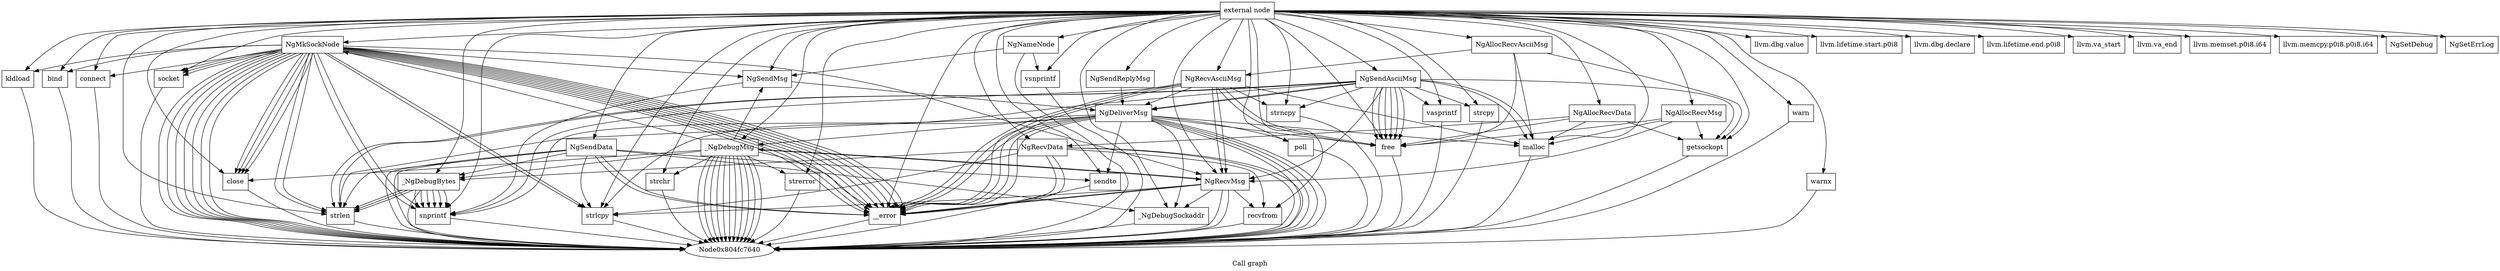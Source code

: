 digraph "Call graph" {
	label="Call graph";

	Node0x804fc7610 [shape=record,label="{external node}"];
	Node0x804fc7610 -> Node0x804fc76a0;
	Node0x804fc7610 -> Node0x804fc7b20;
	Node0x804fc7610 -> Node0x804fc7b80;
	Node0x804fc7610 -> Node0x804fc7be0;
	Node0x804fc7610 -> Node0x804fc7700;
	Node0x804fc7610 -> Node0x804fc7760;
	Node0x804fc7610 -> Node0x804fc77c0;
	Node0x804fc7610 -> Node0x804fc7820;
	Node0x804fc7610 -> Node0x804fc7880;
	Node0x804fc7610 -> Node0x804fc78e0;
	Node0x804fc7610 -> Node0x804fc7c40;
	Node0x804fc7610 -> Node0x804fc7a00;
	Node0x804fc7610 -> Node0x804fc7a60;
	Node0x804fc7610 -> Node0x804fc7ac0;
	Node0x804fc7610 -> Node0x804fc7ca0;
	Node0x804fc7610 -> Node0x804fc7d60;
	Node0x804fc7610 -> Node0x804fc7d00;
	Node0x804fc7610 -> Node0x804fc7dc0;
	Node0x804fc7610 -> Node0x804fc7e20;
	Node0x804fc7610 -> Node0x804fc7e80;
	Node0x804fc7610 -> Node0x804fc7f40;
	Node0x804fc7610 -> Node0x804fc7fa0;
	Node0x804fc7610 -> Node0x80502c000;
	Node0x804fc7610 -> Node0x80502c060;
	Node0x804fc7610 -> Node0x80502c0c0;
	Node0x804fc7610 -> Node0x80502c180;
	Node0x804fc7610 -> Node0x804fc7940;
	Node0x804fc7610 -> Node0x80502c240;
	Node0x804fc7610 -> Node0x80502c360;
	Node0x804fc7610 -> Node0x80502c300;
	Node0x804fc7610 -> Node0x80502c3c0;
	Node0x804fc7610 -> Node0x80502c420;
	Node0x804fc7610 -> Node0x80502c480;
	Node0x804fc7610 -> Node0x80502c4e0;
	Node0x804fc7610 -> Node0x804fc79a0;
	Node0x804fc7610 -> Node0x80502c540;
	Node0x804fc7610 -> Node0x80502c5a0;
	Node0x804fc7610 -> Node0x80502c600;
	Node0x804fc7610 -> Node0x80502c660;
	Node0x804fc7610 -> Node0x80502c6c0;
	Node0x804fc7610 -> Node0x80502c720;
	Node0x804fc7610 -> Node0x80502c780;
	Node0x804fc7610 -> Node0x80502c7e0;
	Node0x804fc7610 -> Node0x80502c120;
	Node0x804fc7610 -> Node0x80502c2a0;
	Node0x804fc7610 -> Node0x80502c840;
	Node0x804fc7610 -> Node0x80502c8a0;
	Node0x804fc7610 -> Node0x804fc7ee0;
	Node0x804fc76a0 [shape=record,label="{NgMkSockNode}"];
	Node0x804fc76a0 -> Node0x804fc7700;
	Node0x804fc76a0 -> Node0x804fc7760;
	Node0x804fc76a0 -> Node0x804fc77c0;
	Node0x804fc76a0 -> Node0x804fc7760;
	Node0x804fc76a0 -> Node0x804fc7640;
	Node0x804fc76a0 -> Node0x804fc7700;
	Node0x804fc76a0 -> Node0x804fc7760;
	Node0x804fc76a0 -> Node0x804fc7640;
	Node0x804fc76a0 -> Node0x804fc7820;
	Node0x804fc76a0 -> Node0x804fc7880;
	Node0x804fc76a0 -> Node0x804fc78e0;
	Node0x804fc76a0 -> Node0x804fc7760;
	Node0x804fc76a0 -> Node0x804fc7640;
	Node0x804fc76a0 -> Node0x804fc7940;
	Node0x804fc76a0 -> Node0x804fc7760;
	Node0x804fc76a0 -> Node0x804fc7640;
	Node0x804fc76a0 -> Node0x804fc79a0;
	Node0x804fc76a0 -> Node0x804fc7760;
	Node0x804fc76a0 -> Node0x804fc7640;
	Node0x804fc76a0 -> Node0x804fc7a00;
	Node0x804fc76a0 -> Node0x804fc7820;
	Node0x804fc76a0 -> Node0x804fc7700;
	Node0x804fc76a0 -> Node0x804fc7760;
	Node0x804fc76a0 -> Node0x804fc7640;
	Node0x804fc76a0 -> Node0x804fc7a00;
	Node0x804fc76a0 -> Node0x804fc7880;
	Node0x804fc76a0 -> Node0x804fc7a60;
	Node0x804fc76a0 -> Node0x804fc7760;
	Node0x804fc76a0 -> Node0x804fc7640;
	Node0x804fc76a0 -> Node0x804fc7ac0;
	Node0x804fc76a0 -> Node0x804fc7ac0;
	Node0x804fc76a0 -> Node0x804fc7ac0;
	Node0x804fc76a0 -> Node0x804fc7ac0;
	Node0x804fc76a0 -> Node0x804fc7760;
	Node0x804fc7b20 [shape=record,label="{llvm.dbg.value}"];
	Node0x804fc7b80 [shape=record,label="{llvm.lifetime.start.p0i8}"];
	Node0x804fc7be0 [shape=record,label="{llvm.dbg.declare}"];
	Node0x804fc7700 [shape=record,label="{socket}"];
	Node0x804fc7700 -> Node0x804fc7640;
	Node0x804fc7760 [shape=record,label="{__error}"];
	Node0x804fc7760 -> Node0x804fc7640;
	Node0x804fc77c0 [shape=record,label="{kldload}"];
	Node0x804fc77c0 -> Node0x804fc7640;
	Node0x804fc7820 [shape=record,label="{strlcpy}"];
	Node0x804fc7820 -> Node0x804fc7640;
	Node0x804fc7880 [shape=record,label="{strlen}"];
	Node0x804fc7880 -> Node0x804fc7640;
	Node0x804fc78e0 [shape=record,label="{bind}"];
	Node0x804fc78e0 -> Node0x804fc7640;
	Node0x804fc7c40 [shape=record,label="{llvm.lifetime.end.p0i8}"];
	Node0x804fc7a00 [shape=record,label="{snprintf}"];
	Node0x804fc7a00 -> Node0x804fc7640;
	Node0x804fc7a60 [shape=record,label="{connect}"];
	Node0x804fc7a60 -> Node0x804fc7640;
	Node0x804fc7ac0 [shape=record,label="{close}"];
	Node0x804fc7ac0 -> Node0x804fc7640;
	Node0x804fc7ca0 [shape=record,label="{NgNameNode}"];
	Node0x804fc7ca0 -> Node0x804fc7d00;
	Node0x804fc7ca0 -> Node0x804fc7940;
	Node0x804fc7ca0 -> Node0x804fc7640;
	Node0x804fc7d60 [shape=record,label="{llvm.va_start}"];
	Node0x804fc7d00 [shape=record,label="{vsnprintf}"];
	Node0x804fc7d00 -> Node0x804fc7640;
	Node0x804fc7dc0 [shape=record,label="{llvm.va_end}"];
	Node0x804fc7e20 [shape=record,label="{NgRecvData}"];
	Node0x804fc7e20 -> Node0x804fc7e80;
	Node0x804fc7e20 -> Node0x804fc7760;
	Node0x804fc7e20 -> Node0x804fc7640;
	Node0x804fc7e20 -> Node0x804fc7760;
	Node0x804fc7e20 -> Node0x804fc7820;
	Node0x804fc7e20 -> Node0x804fc7640;
	Node0x804fc7e20 -> Node0x804fc7ee0;
	Node0x804fc7e80 [shape=record,label="{recvfrom}"];
	Node0x804fc7e80 -> Node0x804fc7640;
	Node0x804fc7f40 [shape=record,label="{NgAllocRecvData}"];
	Node0x804fc7f40 -> Node0x804fc7fa0;
	Node0x804fc7f40 -> Node0x80502c000;
	Node0x804fc7f40 -> Node0x804fc7e20;
	Node0x804fc7f40 -> Node0x80502c060;
	Node0x804fc7fa0 [shape=record,label="{getsockopt}"];
	Node0x804fc7fa0 -> Node0x804fc7640;
	Node0x80502c000 [shape=record,label="{malloc}"];
	Node0x80502c000 -> Node0x804fc7640;
	Node0x80502c060 [shape=record,label="{free}"];
	Node0x80502c060 -> Node0x804fc7640;
	Node0x80502c0c0 [shape=record,label="{NgSendData}"];
	Node0x80502c0c0 -> Node0x804fc7820;
	Node0x80502c0c0 -> Node0x804fc7880;
	Node0x80502c0c0 -> Node0x804fc7640;
	Node0x80502c0c0 -> Node0x80502c120;
	Node0x80502c0c0 -> Node0x804fc7ee0;
	Node0x80502c0c0 -> Node0x80502c180;
	Node0x80502c0c0 -> Node0x804fc7760;
	Node0x80502c0c0 -> Node0x804fc7640;
	Node0x80502c0c0 -> Node0x804fc7760;
	Node0x80502c180 [shape=record,label="{sendto}"];
	Node0x80502c180 -> Node0x804fc7640;
	Node0x804fc7940 [shape=record,label="{NgSendMsg}"];
	Node0x804fc7940 -> Node0x804fc7a00;
	Node0x804fc7940 -> Node0x80502c1e0;
	Node0x80502c240 [shape=record,label="{llvm.memset.p0i8.i64}"];
	Node0x80502c1e0 [shape=record,label="{NgDeliverMsg}"];
	Node0x80502c1e0 -> Node0x80502c000;
	Node0x80502c1e0 -> Node0x804fc7760;
	Node0x80502c1e0 -> Node0x804fc7640;
	Node0x80502c1e0 -> Node0x804fc7820;
	Node0x80502c1e0 -> Node0x804fc7880;
	Node0x80502c1e0 -> Node0x804fc7640;
	Node0x80502c1e0 -> Node0x80502c120;
	Node0x80502c1e0 -> Node0x80502c2a0;
	Node0x80502c1e0 -> Node0x80502c180;
	Node0x80502c1e0 -> Node0x804fc7760;
	Node0x80502c1e0 -> Node0x804fc7640;
	Node0x80502c1e0 -> Node0x80502c300;
	Node0x80502c1e0 -> Node0x804fc7760;
	Node0x80502c1e0 -> Node0x804fc7640;
	Node0x80502c1e0 -> Node0x80502c060;
	Node0x80502c1e0 -> Node0x804fc7760;
	Node0x80502c360 [shape=record,label="{llvm.memcpy.p0i8.p0i8.i64}"];
	Node0x80502c300 [shape=record,label="{poll}"];
	Node0x80502c300 -> Node0x804fc7640;
	Node0x80502c3c0 [shape=record,label="{NgSendAsciiMsg}"];
	Node0x80502c3c0 -> Node0x80502c420;
	Node0x80502c3c0 -> Node0x804fc7880;
	Node0x80502c3c0 -> Node0x80502c000;
	Node0x80502c3c0 -> Node0x80502c060;
	Node0x80502c3c0 -> Node0x80502c480;
	Node0x80502c3c0 -> Node0x80502c4e0;
	Node0x80502c3c0 -> Node0x804fc7880;
	Node0x80502c3c0 -> Node0x80502c060;
	Node0x80502c3c0 -> Node0x804fc7a00;
	Node0x80502c3c0 -> Node0x80502c1e0;
	Node0x80502c3c0 -> Node0x80502c060;
	Node0x80502c3c0 -> Node0x804fc7fa0;
	Node0x80502c3c0 -> Node0x80502c000;
	Node0x80502c3c0 -> Node0x804fc79a0;
	Node0x80502c3c0 -> Node0x80502c060;
	Node0x80502c3c0 -> Node0x80502c1e0;
	Node0x80502c3c0 -> Node0x80502c060;
	Node0x80502c3c0 -> Node0x80502c060;
	Node0x80502c420 [shape=record,label="{vasprintf}"];
	Node0x80502c420 -> Node0x804fc7640;
	Node0x80502c480 [shape=record,label="{strncpy}"];
	Node0x80502c480 -> Node0x804fc7640;
	Node0x80502c4e0 [shape=record,label="{strcpy}"];
	Node0x80502c4e0 -> Node0x804fc7640;
	Node0x804fc79a0 [shape=record,label="{NgRecvMsg}"];
	Node0x804fc79a0 -> Node0x804fc7e80;
	Node0x804fc79a0 -> Node0x804fc7760;
	Node0x804fc79a0 -> Node0x804fc7640;
	Node0x804fc79a0 -> Node0x804fc7820;
	Node0x804fc79a0 -> Node0x804fc7640;
	Node0x804fc79a0 -> Node0x80502c120;
	Node0x804fc79a0 -> Node0x80502c2a0;
	Node0x804fc79a0 -> Node0x804fc7760;
	Node0x80502c840 [shape=record,label="{strchr}"];
	Node0x80502c840 -> Node0x804fc7640;
	Node0x80502c540 [shape=record,label="{NgAllocRecvMsg}"];
	Node0x80502c540 -> Node0x804fc7fa0;
	Node0x80502c540 -> Node0x80502c000;
	Node0x80502c540 -> Node0x804fc79a0;
	Node0x80502c540 -> Node0x80502c060;
	Node0x80502c5a0 [shape=record,label="{NgSendReplyMsg}"];
	Node0x80502c5a0 -> Node0x80502c1e0;
	Node0x80502c600 [shape=record,label="{NgRecvAsciiMsg}"];
	Node0x80502c600 -> Node0x80502c000;
	Node0x80502c600 -> Node0x804fc79a0;
	Node0x80502c600 -> Node0x804fc7a00;
	Node0x80502c600 -> Node0x80502c1e0;
	Node0x80502c600 -> Node0x804fc79a0;
	Node0x80502c600 -> Node0x804fc7760;
	Node0x80502c600 -> Node0x804fc7760;
	Node0x80502c600 -> Node0x80502c060;
	Node0x80502c600 -> Node0x804fc7760;
	Node0x80502c600 -> Node0x80502c480;
	Node0x80502c600 -> Node0x80502c060;
	Node0x80502c660 [shape=record,label="{NgAllocRecvAsciiMsg}"];
	Node0x80502c660 -> Node0x804fc7fa0;
	Node0x80502c660 -> Node0x80502c000;
	Node0x80502c660 -> Node0x80502c600;
	Node0x80502c660 -> Node0x80502c060;
	Node0x80502c6c0 [shape=record,label="{warn}"];
	Node0x80502c6c0 -> Node0x804fc7640;
	Node0x80502c720 [shape=record,label="{warnx}"];
	Node0x80502c720 -> Node0x804fc7640;
	Node0x80502c780 [shape=record,label="{NgSetDebug}"];
	Node0x80502c7e0 [shape=record,label="{NgSetErrLog}"];
	Node0x80502c120 [shape=record,label="{_NgDebugSockaddr}"];
	Node0x80502c120 -> Node0x804fc7640;
	Node0x80502c2a0 [shape=record,label="{_NgDebugMsg}"];
	Node0x80502c2a0 -> Node0x804fc7640;
	Node0x80502c2a0 -> Node0x804fc7640;
	Node0x80502c2a0 -> Node0x804fc7640;
	Node0x80502c2a0 -> Node0x804fc7640;
	Node0x80502c2a0 -> Node0x804fc7640;
	Node0x80502c2a0 -> Node0x804fc7640;
	Node0x80502c2a0 -> Node0x80502c840;
	Node0x80502c2a0 -> Node0x804fc76a0;
	Node0x80502c2a0 -> Node0x804fc7940;
	Node0x80502c2a0 -> Node0x804fc79a0;
	Node0x80502c2a0 -> Node0x804fc7640;
	Node0x80502c2a0 -> Node0x804fc7640;
	Node0x80502c2a0 -> Node0x804fc7760;
	Node0x80502c2a0 -> Node0x80502c8a0;
	Node0x80502c2a0 -> Node0x804fc7640;
	Node0x80502c2a0 -> Node0x804fc7640;
	Node0x80502c2a0 -> Node0x804fc7640;
	Node0x80502c2a0 -> Node0x804fc7ee0;
	Node0x80502c2a0 -> Node0x804fc7ac0;
	Node0x80502c8a0 [shape=record,label="{strerror}"];
	Node0x80502c8a0 -> Node0x804fc7640;
	Node0x804fc7ee0 [shape=record,label="{_NgDebugBytes}"];
	Node0x804fc7ee0 -> Node0x804fc7a00;
	Node0x804fc7ee0 -> Node0x804fc7880;
	Node0x804fc7ee0 -> Node0x804fc7a00;
	Node0x804fc7ee0 -> Node0x804fc7a00;
	Node0x804fc7ee0 -> Node0x804fc7880;
	Node0x804fc7ee0 -> Node0x804fc7a00;
	Node0x804fc7ee0 -> Node0x804fc7880;
	Node0x804fc7ee0 -> Node0x804fc7a00;
	Node0x804fc7ee0 -> Node0x804fc7a00;
	Node0x804fc7ee0 -> Node0x804fc7640;
}
